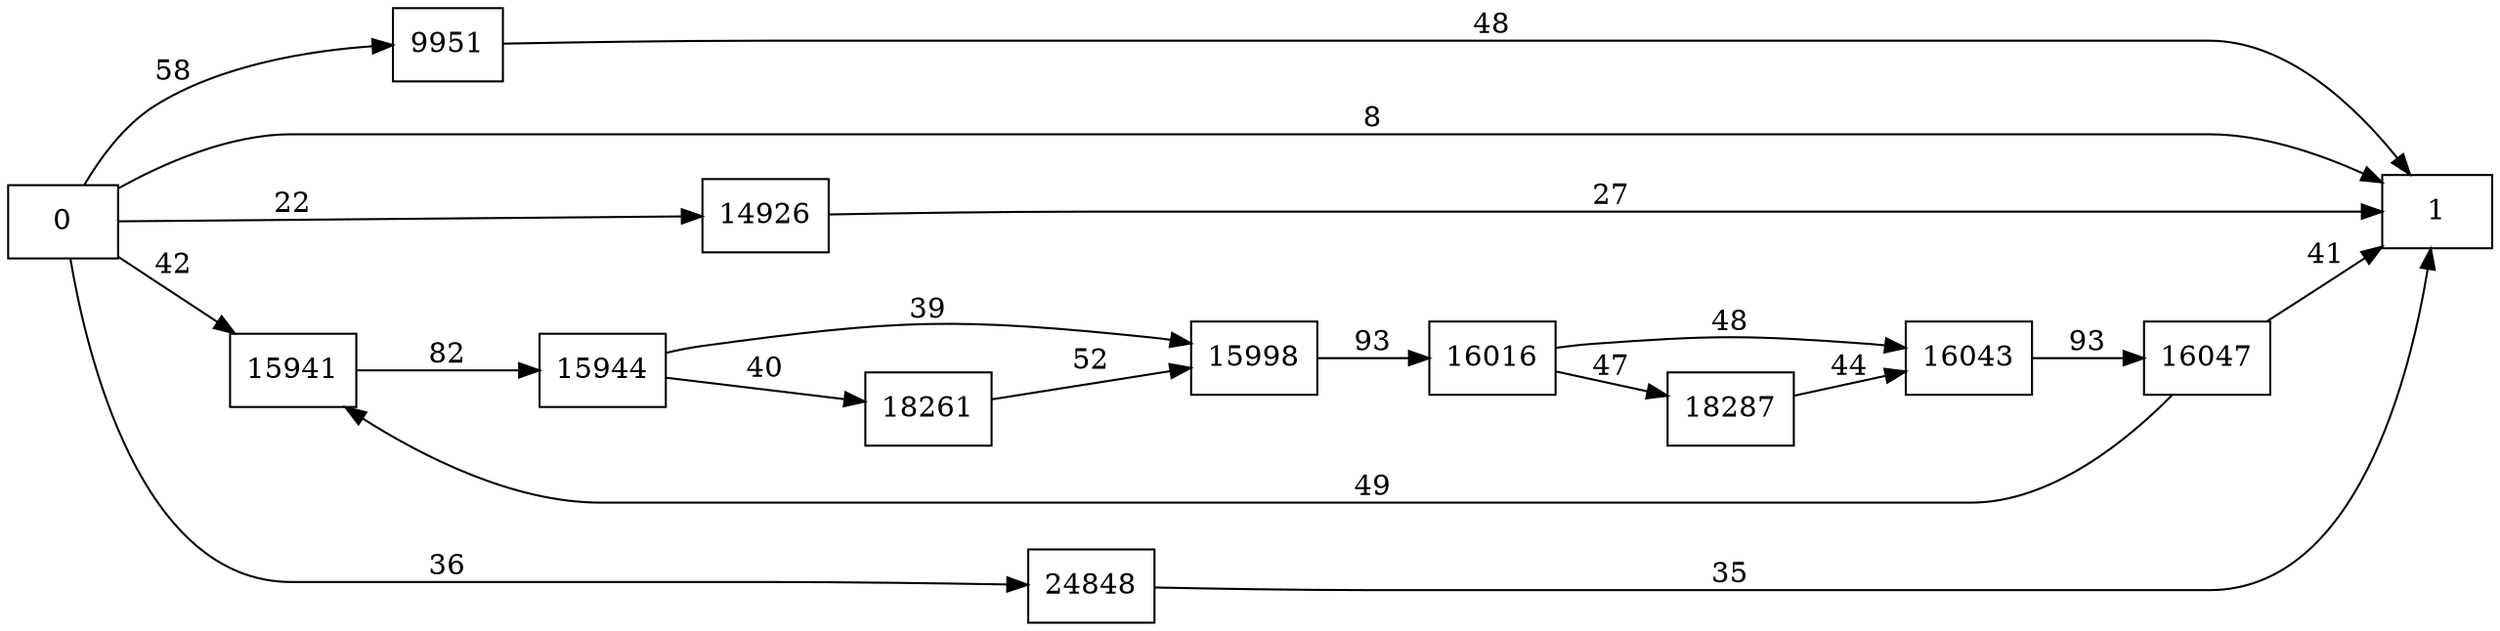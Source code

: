 digraph {
	graph [rankdir=LR]
	node [shape=rectangle]
	9951 -> 1 [label=48]
	14926 -> 1 [label=27]
	15941 -> 15944 [label=82]
	15944 -> 15998 [label=39]
	15944 -> 18261 [label=40]
	15998 -> 16016 [label=93]
	16016 -> 16043 [label=48]
	16016 -> 18287 [label=47]
	16043 -> 16047 [label=93]
	16047 -> 15941 [label=49]
	16047 -> 1 [label=41]
	18261 -> 15998 [label=52]
	18287 -> 16043 [label=44]
	24848 -> 1 [label=35]
	0 -> 1 [label=8]
	0 -> 9951 [label=58]
	0 -> 14926 [label=22]
	0 -> 15941 [label=42]
	0 -> 24848 [label=36]
}
